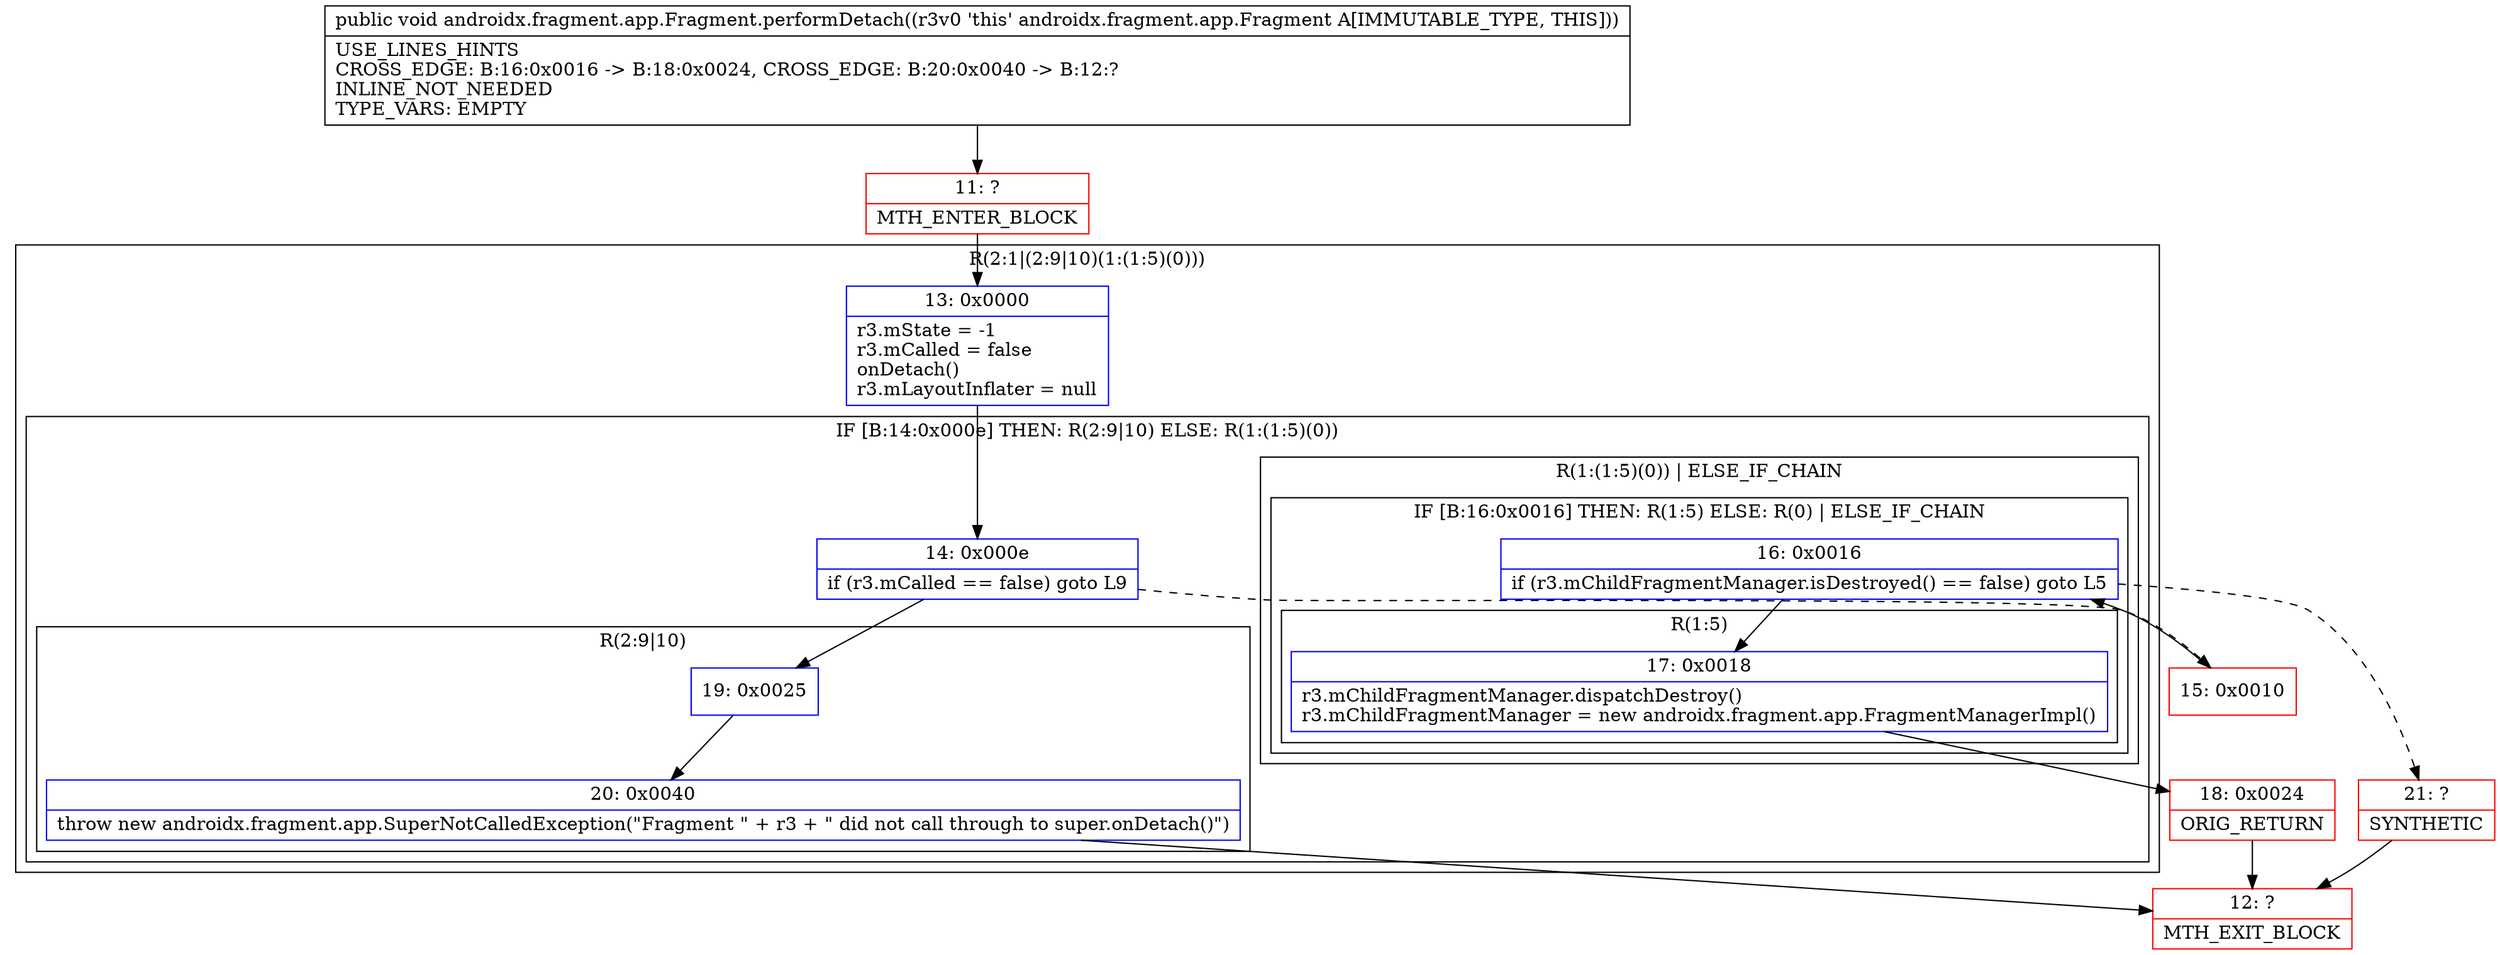 digraph "CFG forandroidx.fragment.app.Fragment.performDetach()V" {
subgraph cluster_Region_1877410082 {
label = "R(2:1|(2:9|10)(1:(1:5)(0)))";
node [shape=record,color=blue];
Node_13 [shape=record,label="{13\:\ 0x0000|r3.mState = \-1\lr3.mCalled = false\lonDetach()\lr3.mLayoutInflater = null\l}"];
subgraph cluster_IfRegion_1748680886 {
label = "IF [B:14:0x000e] THEN: R(2:9|10) ELSE: R(1:(1:5)(0))";
node [shape=record,color=blue];
Node_14 [shape=record,label="{14\:\ 0x000e|if (r3.mCalled == false) goto L9\l}"];
subgraph cluster_Region_1985843681 {
label = "R(2:9|10)";
node [shape=record,color=blue];
Node_19 [shape=record,label="{19\:\ 0x0025}"];
Node_20 [shape=record,label="{20\:\ 0x0040|throw new androidx.fragment.app.SuperNotCalledException(\"Fragment \" + r3 + \" did not call through to super.onDetach()\")\l}"];
}
subgraph cluster_Region_1247842652 {
label = "R(1:(1:5)(0)) | ELSE_IF_CHAIN\l";
node [shape=record,color=blue];
subgraph cluster_IfRegion_492402467 {
label = "IF [B:16:0x0016] THEN: R(1:5) ELSE: R(0) | ELSE_IF_CHAIN\l";
node [shape=record,color=blue];
Node_16 [shape=record,label="{16\:\ 0x0016|if (r3.mChildFragmentManager.isDestroyed() == false) goto L5\l}"];
subgraph cluster_Region_592984910 {
label = "R(1:5)";
node [shape=record,color=blue];
Node_17 [shape=record,label="{17\:\ 0x0018|r3.mChildFragmentManager.dispatchDestroy()\lr3.mChildFragmentManager = new androidx.fragment.app.FragmentManagerImpl()\l}"];
}
subgraph cluster_Region_957379677 {
label = "R(0)";
node [shape=record,color=blue];
}
}
}
}
}
Node_11 [shape=record,color=red,label="{11\:\ ?|MTH_ENTER_BLOCK\l}"];
Node_15 [shape=record,color=red,label="{15\:\ 0x0010}"];
Node_18 [shape=record,color=red,label="{18\:\ 0x0024|ORIG_RETURN\l}"];
Node_12 [shape=record,color=red,label="{12\:\ ?|MTH_EXIT_BLOCK\l}"];
Node_21 [shape=record,color=red,label="{21\:\ ?|SYNTHETIC\l}"];
MethodNode[shape=record,label="{public void androidx.fragment.app.Fragment.performDetach((r3v0 'this' androidx.fragment.app.Fragment A[IMMUTABLE_TYPE, THIS]))  | USE_LINES_HINTS\lCROSS_EDGE: B:16:0x0016 \-\> B:18:0x0024, CROSS_EDGE: B:20:0x0040 \-\> B:12:?\lINLINE_NOT_NEEDED\lTYPE_VARS: EMPTY\l}"];
MethodNode -> Node_11;Node_13 -> Node_14;
Node_14 -> Node_15[style=dashed];
Node_14 -> Node_19;
Node_19 -> Node_20;
Node_20 -> Node_12;
Node_16 -> Node_17;
Node_16 -> Node_21[style=dashed];
Node_17 -> Node_18;
Node_11 -> Node_13;
Node_15 -> Node_16;
Node_18 -> Node_12;
Node_21 -> Node_12;
}

